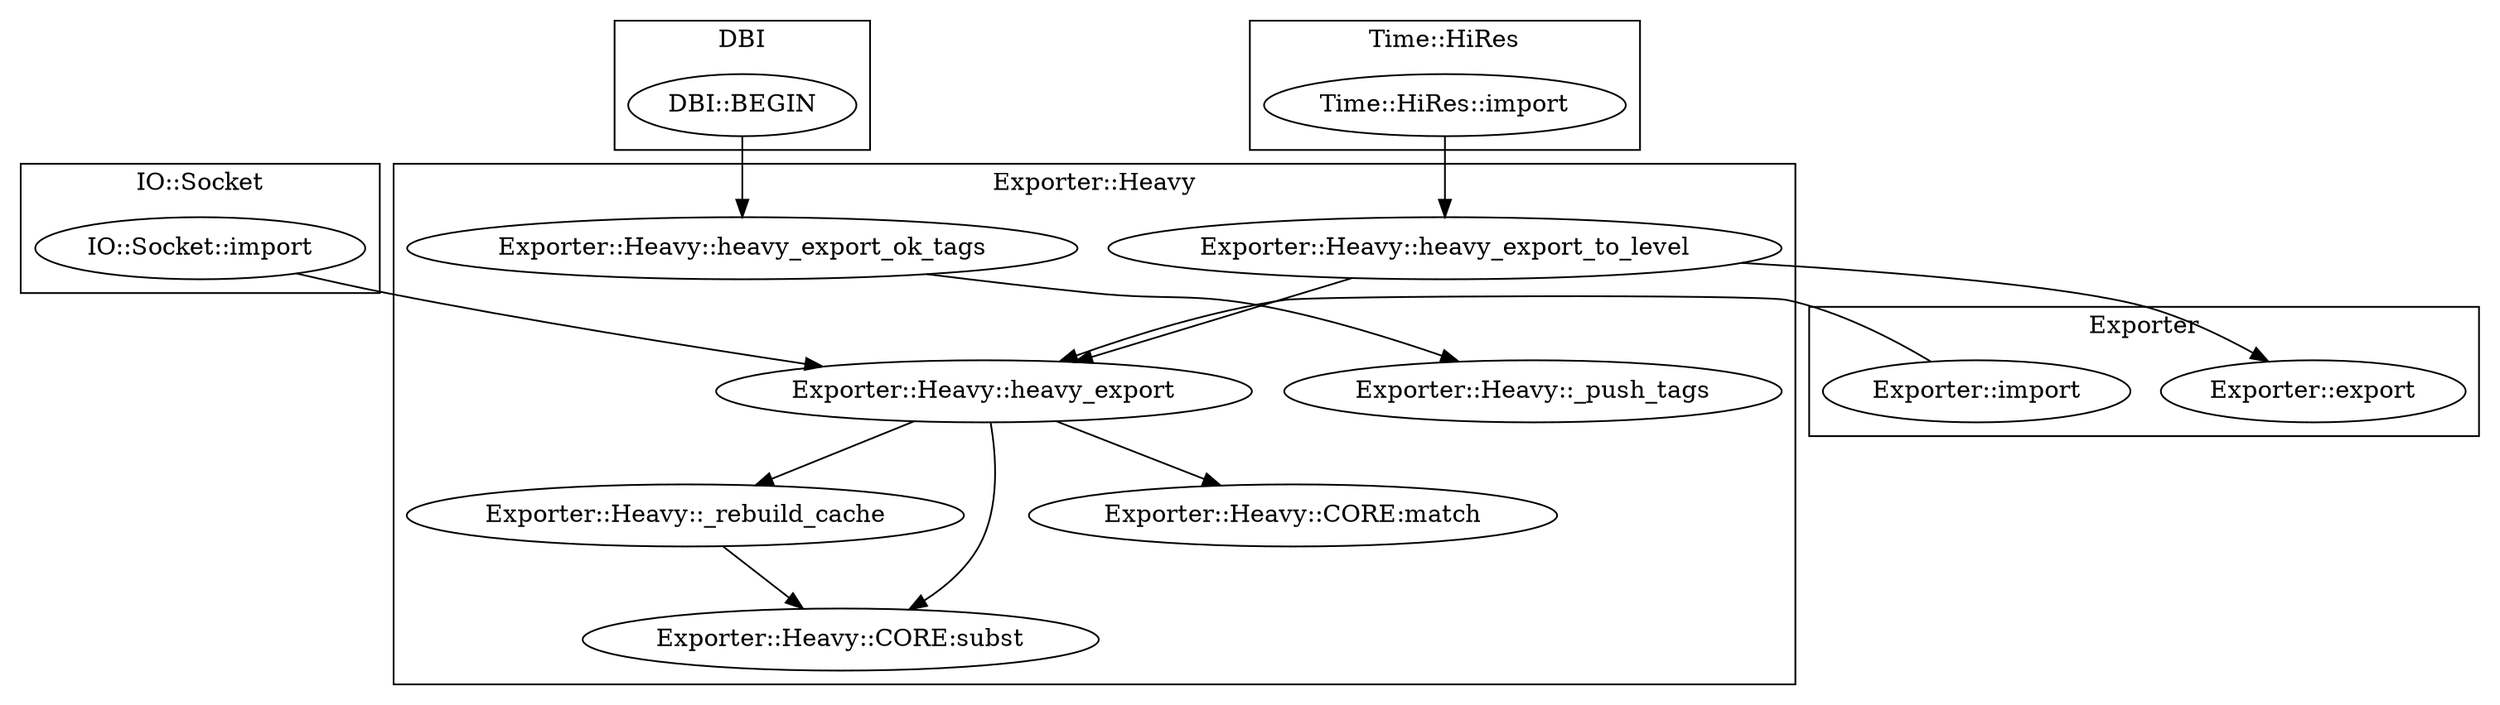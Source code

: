 digraph {
graph [overlap=false]
subgraph cluster_DBI {
	label="DBI";
	"DBI::BEGIN";
}
subgraph cluster_IO_Socket {
	label="IO::Socket";
	"IO::Socket::import";
}
subgraph cluster_Exporter_Heavy {
	label="Exporter::Heavy";
	"Exporter::Heavy::_push_tags";
	"Exporter::Heavy::_rebuild_cache";
	"Exporter::Heavy::CORE:subst";
	"Exporter::Heavy::heavy_export_ok_tags";
	"Exporter::Heavy::heavy_export";
	"Exporter::Heavy::CORE:match";
	"Exporter::Heavy::heavy_export_to_level";
}
subgraph cluster_Time_HiRes {
	label="Time::HiRes";
	"Time::HiRes::import";
}
subgraph cluster_Exporter {
	label="Exporter";
	"Exporter::import";
	"Exporter::export";
}
"Exporter::Heavy::heavy_export" -> "Exporter::Heavy::CORE:match";
"Exporter::Heavy::heavy_export" -> "Exporter::Heavy::_rebuild_cache";
"Time::HiRes::import" -> "Exporter::Heavy::heavy_export_to_level";
"Exporter::Heavy::_rebuild_cache" -> "Exporter::Heavy::CORE:subst";
"Exporter::Heavy::heavy_export" -> "Exporter::Heavy::CORE:subst";
"DBI::BEGIN" -> "Exporter::Heavy::heavy_export_ok_tags";
"Exporter::Heavy::heavy_export_to_level" -> "Exporter::export";
"Exporter::import" -> "Exporter::Heavy::heavy_export";
"IO::Socket::import" -> "Exporter::Heavy::heavy_export";
"Exporter::Heavy::heavy_export_to_level" -> "Exporter::Heavy::heavy_export";
"Exporter::Heavy::heavy_export_ok_tags" -> "Exporter::Heavy::_push_tags";
}
